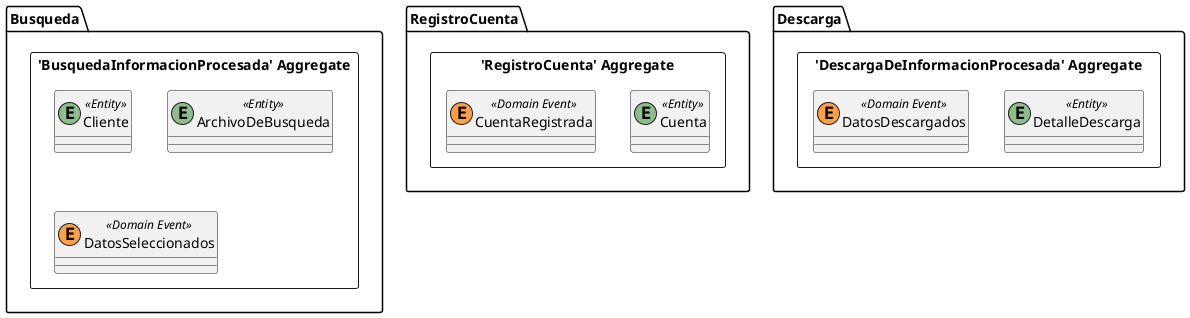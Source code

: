 @startuml

skinparam componentStyle uml2

package RegistroCuenta {
	package "'RegistroCuenta' Aggregate" <<Rectangle>> {
		class Cuenta <<(E,DarkSeaGreen) Entity>> {
		}
		class CuentaRegistrada <<(E,#ff9f4b) Domain Event>> {
		}
	}
}
package Busqueda {
	package "'BusquedaInformacionProcesada' Aggregate" <<Rectangle>> {
		class Cliente <<(E,DarkSeaGreen) Entity>> {
		}
		class ArchivoDeBusqueda <<(E,DarkSeaGreen) Entity>> {
		}
		class DatosSeleccionados <<(E,#ff9f4b) Domain Event>> {
		}
	}
}
package Descarga {
	package "'DescargaDeInformacionProcesada' Aggregate" <<Rectangle>> {
		class DetalleDescarga <<(E,DarkSeaGreen) Entity>> {
		}
		class DatosDescargados <<(E,#ff9f4b) Domain Event>> {
		}
	}
}


@enduml
